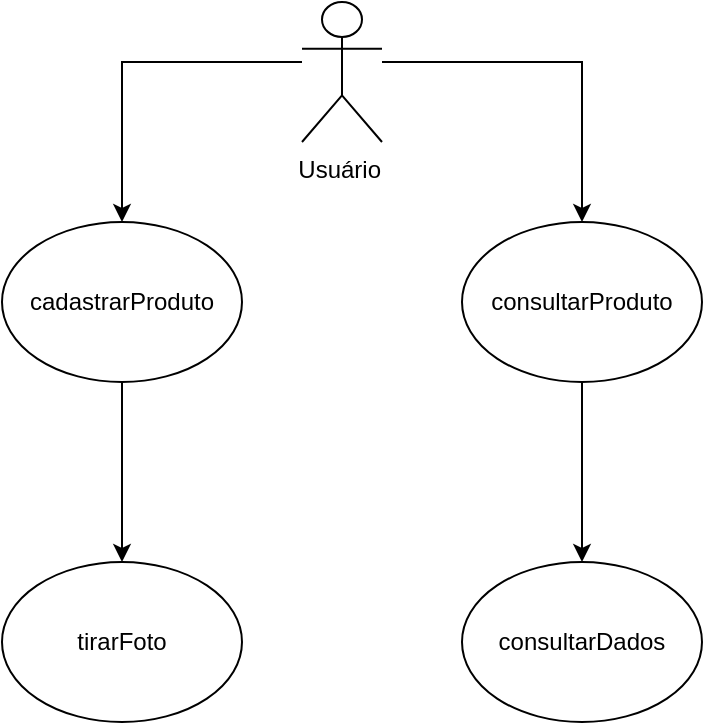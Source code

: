 <mxfile version="20.2.7" type="device"><diagram id="ANJJcaq_DM_faJj6owi5" name="Página-1"><mxGraphModel dx="460" dy="687" grid="1" gridSize="10" guides="1" tooltips="1" connect="1" arrows="1" fold="1" page="1" pageScale="1" pageWidth="827" pageHeight="1169" math="0" shadow="0"><root><mxCell id="0"/><mxCell id="1" parent="0"/><mxCell id="aNyU2RRvr1LfUCTZFaGF-1" value="Usuário&amp;nbsp;" style="shape=umlActor;verticalLabelPosition=bottom;verticalAlign=top;html=1;outlineConnect=0;" vertex="1" parent="1"><mxGeometry x="200" y="50" width="40" height="70" as="geometry"/></mxCell><mxCell id="aNyU2RRvr1LfUCTZFaGF-2" value="cadastrarProduto" style="ellipse;whiteSpace=wrap;html=1;" vertex="1" parent="1"><mxGeometry x="50" y="160" width="120" height="80" as="geometry"/></mxCell><mxCell id="aNyU2RRvr1LfUCTZFaGF-3" value="tirarFoto" style="ellipse;whiteSpace=wrap;html=1;" vertex="1" parent="1"><mxGeometry x="50" y="330" width="120" height="80" as="geometry"/></mxCell><mxCell id="aNyU2RRvr1LfUCTZFaGF-4" value="consultarProduto" style="ellipse;whiteSpace=wrap;html=1;" vertex="1" parent="1"><mxGeometry x="280" y="160" width="120" height="80" as="geometry"/></mxCell><mxCell id="aNyU2RRvr1LfUCTZFaGF-5" value="consultarDados" style="ellipse;whiteSpace=wrap;html=1;" vertex="1" parent="1"><mxGeometry x="280" y="330" width="120" height="80" as="geometry"/></mxCell><mxCell id="aNyU2RRvr1LfUCTZFaGF-6" value="" style="endArrow=classic;html=1;rounded=0;entryX=0.5;entryY=0;entryDx=0;entryDy=0;" edge="1" parent="1" target="aNyU2RRvr1LfUCTZFaGF-2"><mxGeometry width="50" height="50" relative="1" as="geometry"><mxPoint x="200" y="80" as="sourcePoint"/><mxPoint x="110" y="150" as="targetPoint"/><Array as="points"><mxPoint x="110" y="80"/></Array></mxGeometry></mxCell><mxCell id="aNyU2RRvr1LfUCTZFaGF-7" value="" style="endArrow=classic;html=1;rounded=0;entryX=0.5;entryY=0;entryDx=0;entryDy=0;exitX=0.5;exitY=1;exitDx=0;exitDy=0;" edge="1" parent="1" source="aNyU2RRvr1LfUCTZFaGF-2" target="aNyU2RRvr1LfUCTZFaGF-3"><mxGeometry width="50" height="50" relative="1" as="geometry"><mxPoint x="85" y="310" as="sourcePoint"/><mxPoint x="135" y="260" as="targetPoint"/></mxGeometry></mxCell><mxCell id="aNyU2RRvr1LfUCTZFaGF-8" value="" style="endArrow=classic;html=1;rounded=0;entryX=0.5;entryY=0;entryDx=0;entryDy=0;" edge="1" parent="1" target="aNyU2RRvr1LfUCTZFaGF-4"><mxGeometry width="50" height="50" relative="1" as="geometry"><mxPoint x="240" y="80" as="sourcePoint"/><mxPoint x="340" y="150" as="targetPoint"/><Array as="points"><mxPoint x="340" y="80"/></Array></mxGeometry></mxCell><mxCell id="aNyU2RRvr1LfUCTZFaGF-9" value="" style="endArrow=classic;html=1;rounded=0;entryX=0.5;entryY=0;entryDx=0;entryDy=0;exitX=0.5;exitY=1;exitDx=0;exitDy=0;" edge="1" parent="1" source="aNyU2RRvr1LfUCTZFaGF-4" target="aNyU2RRvr1LfUCTZFaGF-5"><mxGeometry width="50" height="50" relative="1" as="geometry"><mxPoint x="315" y="310" as="sourcePoint"/><mxPoint x="365" y="260" as="targetPoint"/></mxGeometry></mxCell></root></mxGraphModel></diagram></mxfile>